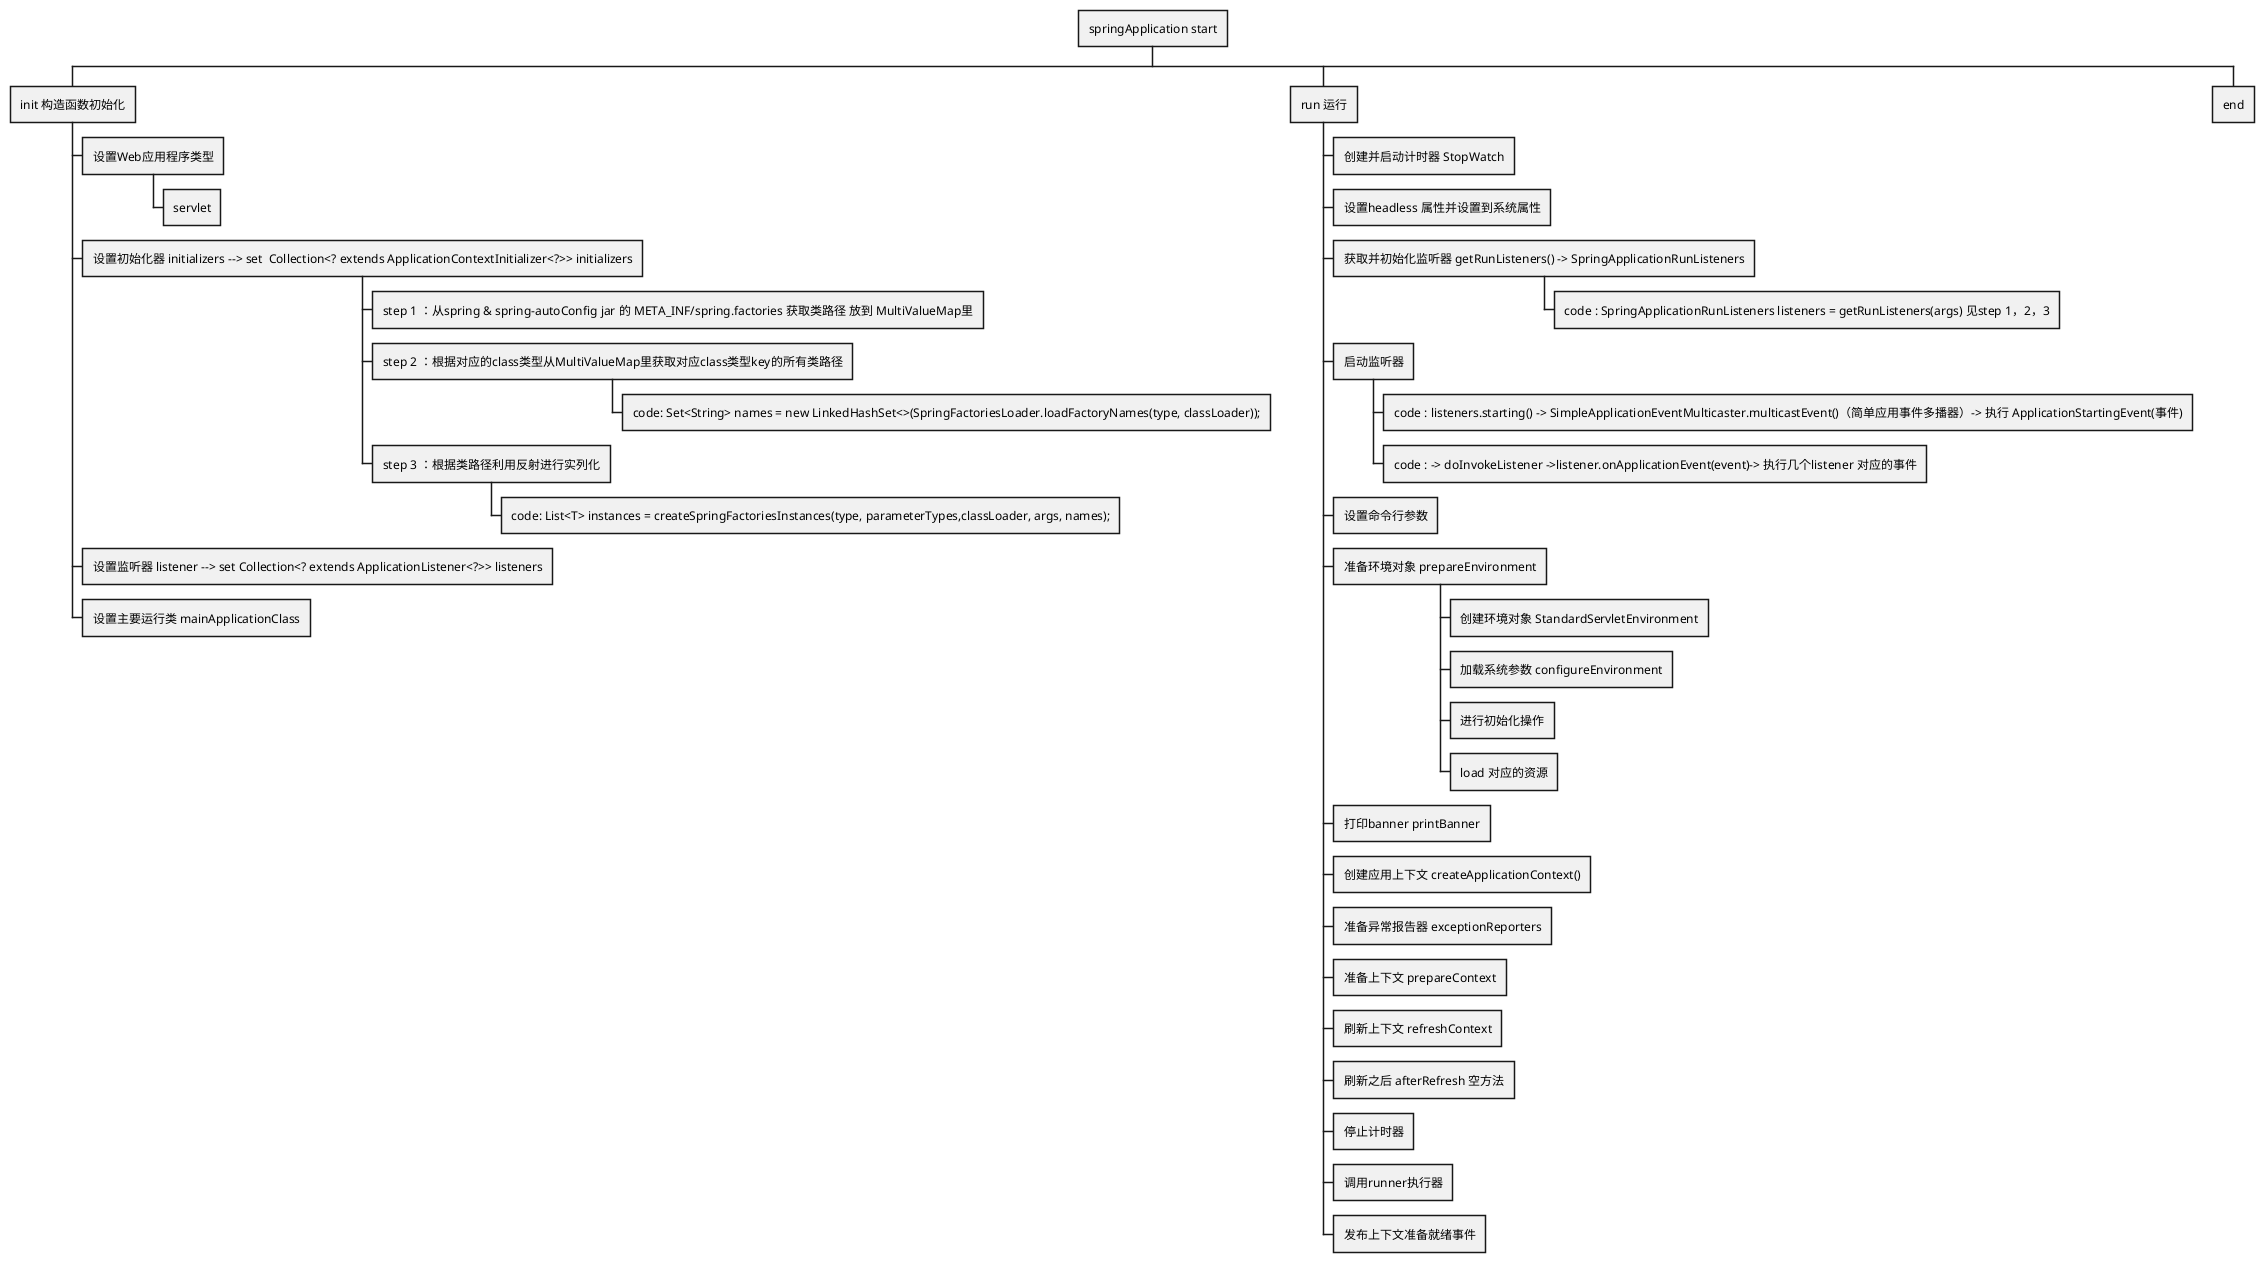 @startwbs
* springApplication start
** init 构造函数初始化
*** 设置Web应用程序类型
**** servlet
*** 设置初始化器 initializers --> set  Collection<? extends ApplicationContextInitializer<?>> initializers
**** step 1 ：从spring & spring-autoConfig jar 的 META_INF/spring.factories 获取类路径 放到 MultiValueMap里
**** step 2 ：根据对应的class类型从MultiValueMap里获取对应class类型key的所有类路径
***** code: Set<String> names = new LinkedHashSet<>(SpringFactoriesLoader.loadFactoryNames(type, classLoader));
**** step 3 ：根据类路径利用反射进行实列化
***** code: List<T> instances = createSpringFactoriesInstances(type, parameterTypes,classLoader, args, names);
*** 设置监听器 listener --> set Collection<? extends ApplicationListener<?>> listeners
*** 设置主要运行类 mainApplicationClass


** run 运行
*** 创建并启动计时器 StopWatch
*** 设置headless 属性并设置到系统属性
*** 获取并初始化监听器 getRunListeners() -> SpringApplicationRunListeners
**** code : SpringApplicationRunListeners listeners = getRunListeners(args) 见step 1，2，3
*** 启动监听器
**** code : listeners.starting() -> SimpleApplicationEventMulticaster.multicastEvent()（简单应用事件多播器）-> 执行 ApplicationStartingEvent(事件)
**** code : -> doInvokeListener ->listener.onApplicationEvent(event)-> 执行几个listener 对应的事件
*** 设置命令行参数
*** 准备环境对象 prepareEnvironment
**** 创建环境对象 StandardServletEnvironment
**** 加载系统参数 configureEnvironment
**** 进行初始化操作
**** load 对应的资源
*** 打印banner printBanner
*** 创建应用上下文 createApplicationContext()
*** 准备异常报告器 exceptionReporters
*** 准备上下文 prepareContext
*** 刷新上下文 refreshContext
*** 刷新之后 afterRefresh 空方法
*** 停止计时器
*** 调用runner执行器
*** 发布上下文准备就绪事件



** end
@endwbs
